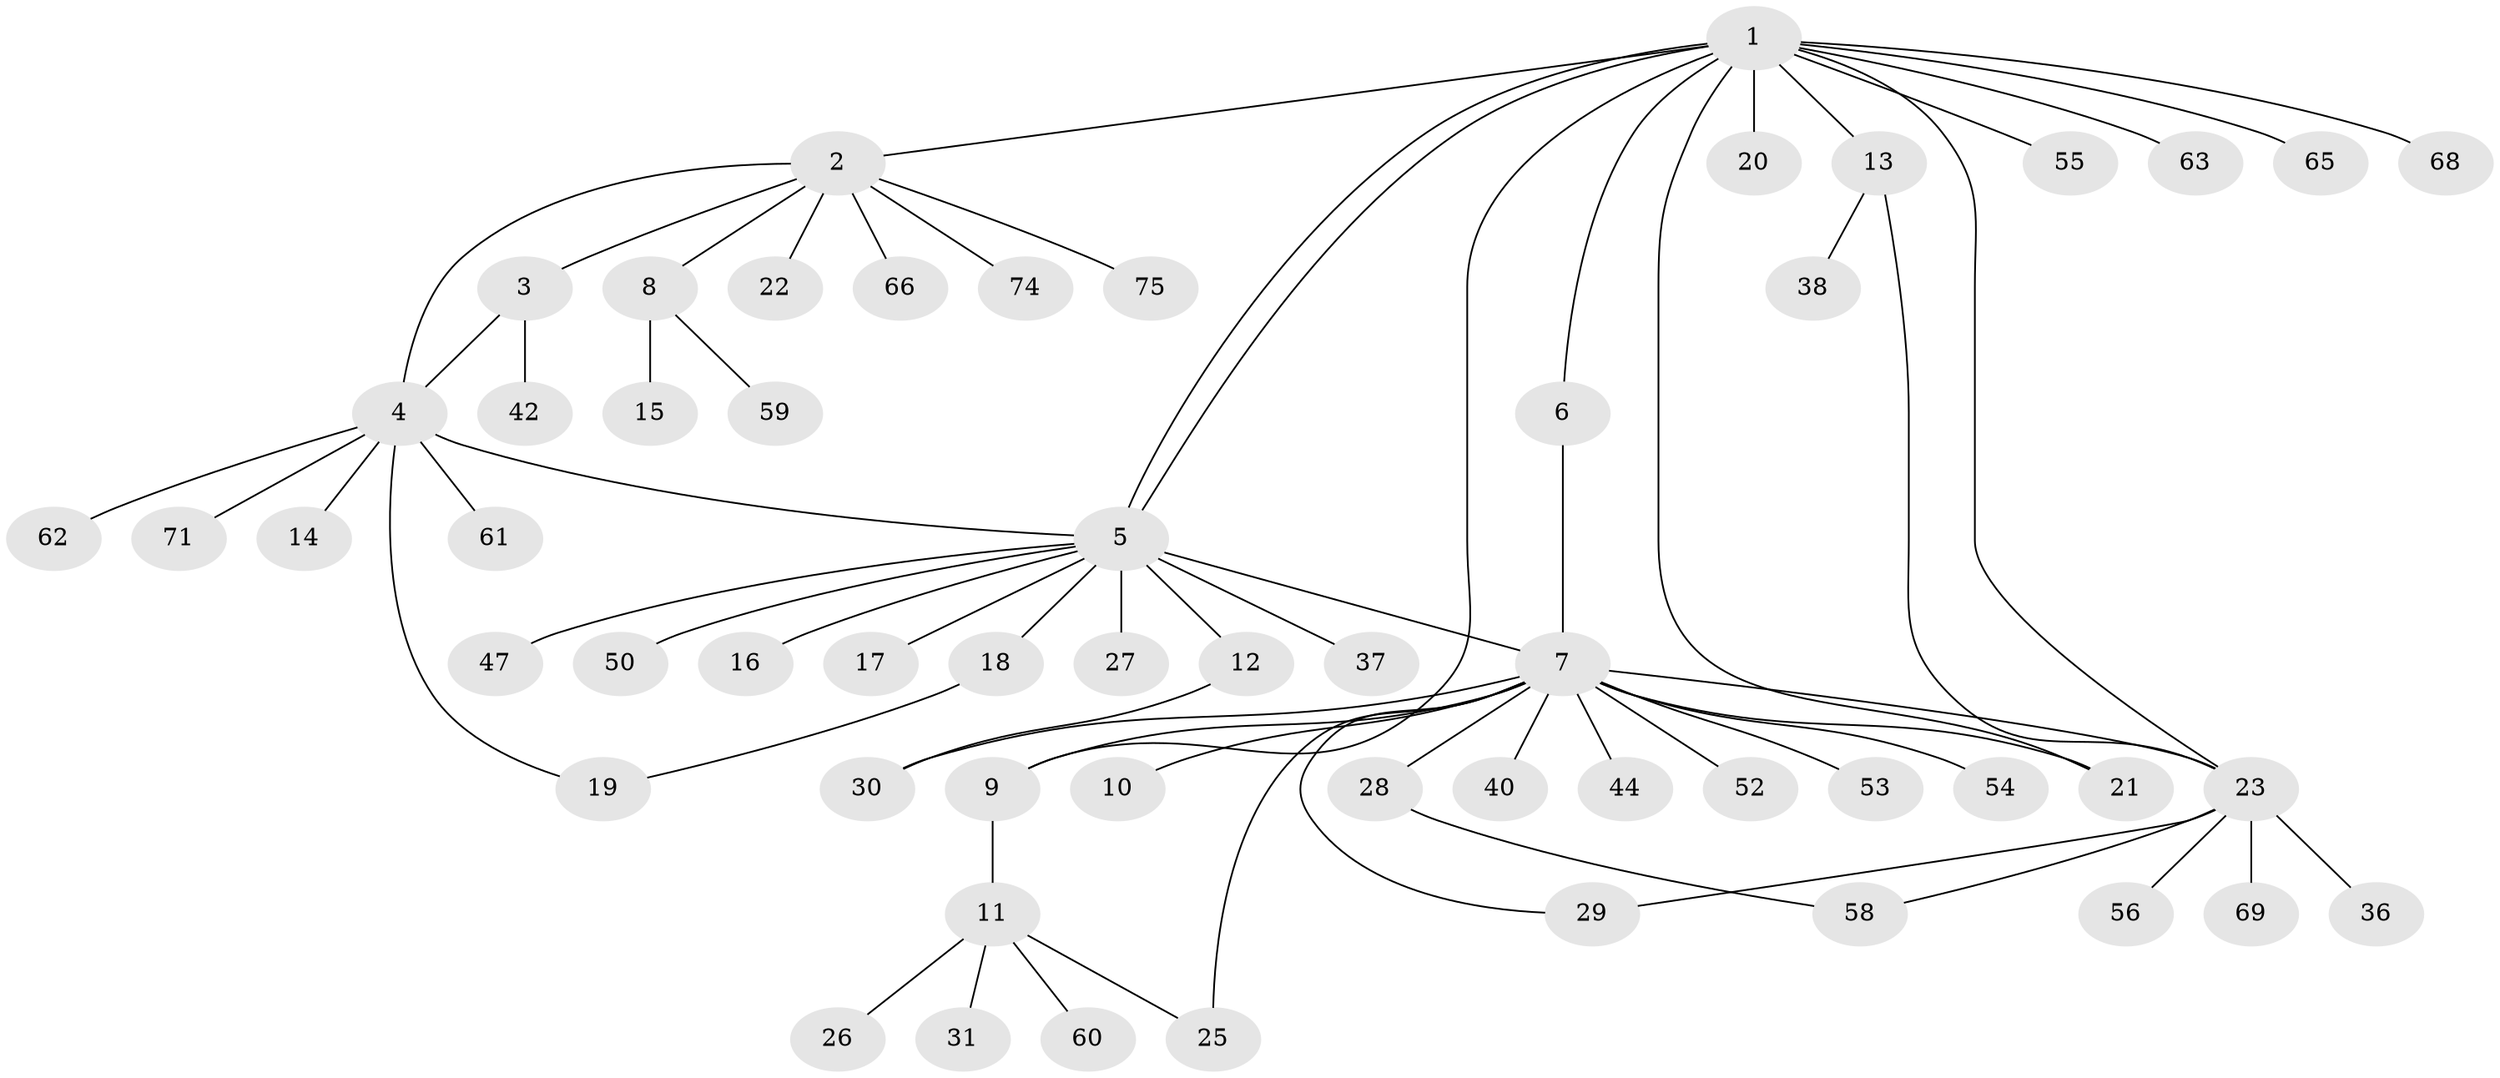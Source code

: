 // Generated by graph-tools (version 1.1) at 2025/51/02/27/25 19:51:53]
// undirected, 56 vertices, 68 edges
graph export_dot {
graph [start="1"]
  node [color=gray90,style=filled];
  1 [super="+73"];
  2 [super="+32"];
  3 [super="+45"];
  4 [super="+33"];
  5 [super="+46"];
  6 [super="+24"];
  7 [super="+48"];
  8 [super="+64"];
  9 [super="+35"];
  10;
  11 [super="+51"];
  12 [super="+39"];
  13;
  14;
  15;
  16;
  17;
  18;
  19 [super="+67"];
  20 [super="+49"];
  21 [super="+43"];
  22 [super="+70"];
  23 [super="+41"];
  25 [super="+57"];
  26;
  27;
  28 [super="+72"];
  29 [super="+34"];
  30;
  31;
  36;
  37;
  38;
  40;
  42;
  44;
  47;
  50;
  52;
  53;
  54;
  55;
  56;
  58;
  59;
  60;
  61;
  62;
  63;
  65;
  66;
  68;
  69;
  71;
  74;
  75;
  1 -- 2;
  1 -- 5;
  1 -- 5;
  1 -- 6;
  1 -- 13;
  1 -- 20;
  1 -- 55;
  1 -- 63;
  1 -- 65;
  1 -- 68;
  1 -- 23;
  1 -- 21;
  1 -- 9;
  2 -- 3;
  2 -- 8;
  2 -- 22;
  2 -- 74;
  2 -- 75;
  2 -- 4;
  2 -- 66;
  3 -- 4;
  3 -- 42;
  4 -- 5;
  4 -- 14;
  4 -- 71;
  4 -- 61;
  4 -- 62;
  4 -- 19;
  5 -- 7 [weight=2];
  5 -- 12;
  5 -- 16;
  5 -- 17;
  5 -- 18;
  5 -- 27;
  5 -- 37;
  5 -- 47;
  5 -- 50;
  6 -- 7;
  7 -- 9;
  7 -- 10;
  7 -- 21;
  7 -- 23;
  7 -- 25;
  7 -- 28;
  7 -- 29;
  7 -- 30;
  7 -- 40;
  7 -- 44;
  7 -- 52;
  7 -- 53;
  7 -- 54;
  8 -- 15;
  8 -- 59;
  9 -- 11;
  11 -- 26;
  11 -- 31;
  11 -- 60;
  11 -- 25;
  12 -- 30;
  13 -- 38;
  13 -- 23;
  18 -- 19;
  23 -- 29;
  23 -- 36;
  23 -- 56;
  23 -- 58;
  23 -- 69;
  28 -- 58;
}
